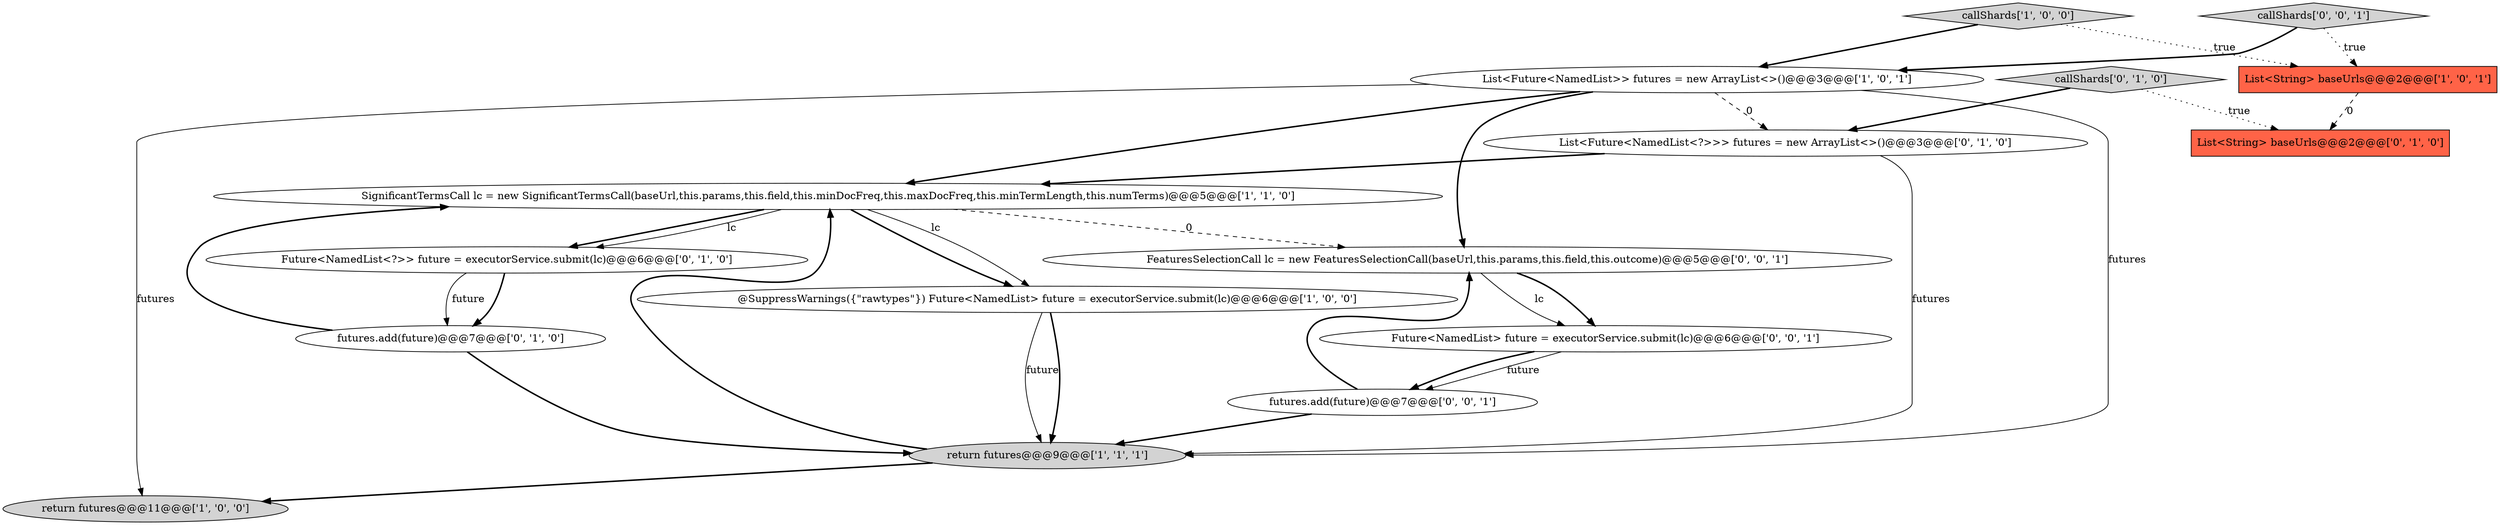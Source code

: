 digraph {
4 [style = filled, label = "List<String> baseUrls@@@2@@@['1', '0', '1']", fillcolor = tomato, shape = box image = "AAA0AAABBB1BBB"];
9 [style = filled, label = "List<String> baseUrls@@@2@@@['0', '1', '0']", fillcolor = tomato, shape = box image = "AAA1AAABBB2BBB"];
13 [style = filled, label = "Future<NamedList> future = executorService.submit(lc)@@@6@@@['0', '0', '1']", fillcolor = white, shape = ellipse image = "AAA0AAABBB3BBB"];
1 [style = filled, label = "callShards['1', '0', '0']", fillcolor = lightgray, shape = diamond image = "AAA0AAABBB1BBB"];
2 [style = filled, label = "SignificantTermsCall lc = new SignificantTermsCall(baseUrl,this.params,this.field,this.minDocFreq,this.maxDocFreq,this.minTermLength,this.numTerms)@@@5@@@['1', '1', '0']", fillcolor = white, shape = ellipse image = "AAA0AAABBB1BBB"];
6 [style = filled, label = "List<Future<NamedList>> futures = new ArrayList<>()@@@3@@@['1', '0', '1']", fillcolor = white, shape = ellipse image = "AAA0AAABBB1BBB"];
11 [style = filled, label = "callShards['0', '1', '0']", fillcolor = lightgray, shape = diamond image = "AAA0AAABBB2BBB"];
5 [style = filled, label = "return futures@@@11@@@['1', '0', '0']", fillcolor = lightgray, shape = ellipse image = "AAA0AAABBB1BBB"];
8 [style = filled, label = "futures.add(future)@@@7@@@['0', '1', '0']", fillcolor = white, shape = ellipse image = "AAA0AAABBB2BBB"];
10 [style = filled, label = "List<Future<NamedList<?>>> futures = new ArrayList<>()@@@3@@@['0', '1', '0']", fillcolor = white, shape = ellipse image = "AAA1AAABBB2BBB"];
7 [style = filled, label = "Future<NamedList<?>> future = executorService.submit(lc)@@@6@@@['0', '1', '0']", fillcolor = white, shape = ellipse image = "AAA0AAABBB2BBB"];
3 [style = filled, label = "return futures@@@9@@@['1', '1', '1']", fillcolor = lightgray, shape = ellipse image = "AAA0AAABBB1BBB"];
0 [style = filled, label = "@SuppressWarnings({\"rawtypes\"}) Future<NamedList> future = executorService.submit(lc)@@@6@@@['1', '0', '0']", fillcolor = white, shape = ellipse image = "AAA0AAABBB1BBB"];
15 [style = filled, label = "callShards['0', '0', '1']", fillcolor = lightgray, shape = diamond image = "AAA0AAABBB3BBB"];
12 [style = filled, label = "FeaturesSelectionCall lc = new FeaturesSelectionCall(baseUrl,this.params,this.field,this.outcome)@@@5@@@['0', '0', '1']", fillcolor = white, shape = ellipse image = "AAA0AAABBB3BBB"];
14 [style = filled, label = "futures.add(future)@@@7@@@['0', '0', '1']", fillcolor = white, shape = ellipse image = "AAA0AAABBB3BBB"];
11->9 [style = dotted, label="true"];
0->3 [style = solid, label="future"];
7->8 [style = bold, label=""];
7->8 [style = solid, label="future"];
10->2 [style = bold, label=""];
14->3 [style = bold, label=""];
3->2 [style = bold, label=""];
2->7 [style = bold, label=""];
4->9 [style = dashed, label="0"];
14->12 [style = bold, label=""];
0->3 [style = bold, label=""];
2->7 [style = solid, label="lc"];
1->6 [style = bold, label=""];
15->6 [style = bold, label=""];
3->5 [style = bold, label=""];
8->3 [style = bold, label=""];
6->2 [style = bold, label=""];
12->13 [style = bold, label=""];
15->4 [style = dotted, label="true"];
8->2 [style = bold, label=""];
11->10 [style = bold, label=""];
6->3 [style = solid, label="futures"];
6->12 [style = bold, label=""];
13->14 [style = solid, label="future"];
2->0 [style = bold, label=""];
6->5 [style = solid, label="futures"];
13->14 [style = bold, label=""];
6->10 [style = dashed, label="0"];
12->13 [style = solid, label="lc"];
10->3 [style = solid, label="futures"];
1->4 [style = dotted, label="true"];
2->0 [style = solid, label="lc"];
2->12 [style = dashed, label="0"];
}
